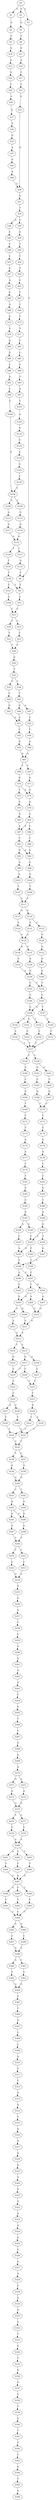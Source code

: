 strict digraph  {
	S0 -> S1 [ label = G ];
	S0 -> S2 [ label = G ];
	S0 -> S3 [ label = A ];
	S1 -> S4 [ label = A ];
	S2 -> S5 [ label = G ];
	S3 -> S6 [ label = T ];
	S4 -> S7 [ label = C ];
	S5 -> S8 [ label = T ];
	S6 -> S9 [ label = T ];
	S7 -> S10 [ label = G ];
	S8 -> S11 [ label = G ];
	S9 -> S12 [ label = C ];
	S10 -> S13 [ label = A ];
	S11 -> S14 [ label = A ];
	S12 -> S15 [ label = C ];
	S13 -> S16 [ label = A ];
	S14 -> S17 [ label = C ];
	S15 -> S18 [ label = T ];
	S15 -> S19 [ label = C ];
	S16 -> S20 [ label = T ];
	S17 -> S21 [ label = C ];
	S18 -> S22 [ label = T ];
	S19 -> S23 [ label = T ];
	S20 -> S24 [ label = A ];
	S21 -> S25 [ label = A ];
	S22 -> S26 [ label = T ];
	S23 -> S26 [ label = T ];
	S24 -> S27 [ label = G ];
	S25 -> S28 [ label = G ];
	S26 -> S29 [ label = G ];
	S27 -> S30 [ label = T ];
	S28 -> S31 [ label = G ];
	S29 -> S32 [ label = T ];
	S30 -> S33 [ label = G ];
	S31 -> S34 [ label = T ];
	S32 -> S35 [ label = C ];
	S32 -> S36 [ label = T ];
	S33 -> S37 [ label = A ];
	S34 -> S38 [ label = A ];
	S34 -> S39 [ label = C ];
	S35 -> S40 [ label = C ];
	S36 -> S41 [ label = T ];
	S37 -> S42 [ label = G ];
	S38 -> S43 [ label = C ];
	S39 -> S44 [ label = G ];
	S40 -> S45 [ label = G ];
	S41 -> S46 [ label = G ];
	S41 -> S47 [ label = A ];
	S42 -> S48 [ label = A ];
	S43 -> S49 [ label = C ];
	S44 -> S50 [ label = T ];
	S45 -> S51 [ label = A ];
	S46 -> S51 [ label = A ];
	S47 -> S52 [ label = C ];
	S48 -> S28 [ label = G ];
	S49 -> S53 [ label = C ];
	S50 -> S54 [ label = T ];
	S51 -> S55 [ label = C ];
	S52 -> S56 [ label = T ];
	S53 -> S57 [ label = G ];
	S54 -> S58 [ label = T ];
	S55 -> S59 [ label = G ];
	S56 -> S60 [ label = G ];
	S57 -> S61 [ label = A ];
	S58 -> S62 [ label = C ];
	S59 -> S63 [ label = G ];
	S60 -> S63 [ label = G ];
	S61 -> S64 [ label = G ];
	S62 -> S65 [ label = C ];
	S63 -> S66 [ label = T ];
	S63 -> S67 [ label = C ];
	S64 -> S68 [ label = A ];
	S65 -> S69 [ label = C ];
	S66 -> S70 [ label = G ];
	S67 -> S71 [ label = G ];
	S68 -> S72 [ label = G ];
	S69 -> S73 [ label = T ];
	S70 -> S74 [ label = A ];
	S70 -> S75 [ label = T ];
	S71 -> S74 [ label = A ];
	S72 -> S76 [ label = A ];
	S73 -> S77 [ label = T ];
	S74 -> S78 [ label = A ];
	S75 -> S79 [ label = C ];
	S76 -> S80 [ label = A ];
	S77 -> S81 [ label = T ];
	S78 -> S82 [ label = A ];
	S79 -> S83 [ label = A ];
	S80 -> S84 [ label = G ];
	S81 -> S85 [ label = C ];
	S82 -> S86 [ label = C ];
	S82 -> S87 [ label = A ];
	S83 -> S87 [ label = A ];
	S84 -> S88 [ label = T ];
	S85 -> S89 [ label = C ];
	S86 -> S90 [ label = C ];
	S87 -> S91 [ label = C ];
	S88 -> S92 [ label = A ];
	S89 -> S93 [ label = T ];
	S90 -> S94 [ label = A ];
	S91 -> S94 [ label = A ];
	S91 -> S95 [ label = G ];
	S92 -> S96 [ label = C ];
	S93 -> S97 [ label = A ];
	S94 -> S98 [ label = A ];
	S95 -> S99 [ label = A ];
	S96 -> S100 [ label = C ];
	S97 -> S101 [ label = T ];
	S98 -> S102 [ label = G ];
	S99 -> S103 [ label = A ];
	S100 -> S104 [ label = T ];
	S101 -> S105 [ label = C ];
	S102 -> S106 [ label = T ];
	S103 -> S107 [ label = T ];
	S104 -> S108 [ label = A ];
	S104 -> S109 [ label = C ];
	S105 -> S110 [ label = G ];
	S106 -> S111 [ label = C ];
	S107 -> S111 [ label = C ];
	S108 -> S112 [ label = A ];
	S109 -> S113 [ label = C ];
	S110 -> S114 [ label = C ];
	S111 -> S115 [ label = G ];
	S111 -> S116 [ label = A ];
	S112 -> S117 [ label = A ];
	S113 -> S118 [ label = A ];
	S114 -> S119 [ label = A ];
	S115 -> S120 [ label = A ];
	S116 -> S121 [ label = A ];
	S116 -> S122 [ label = C ];
	S117 -> S123 [ label = G ];
	S118 -> S123 [ label = G ];
	S119 -> S124 [ label = A ];
	S120 -> S125 [ label = A ];
	S121 -> S125 [ label = A ];
	S122 -> S126 [ label = G ];
	S123 -> S127 [ label = C ];
	S123 -> S128 [ label = T ];
	S124 -> S129 [ label = C ];
	S125 -> S130 [ label = A ];
	S125 -> S131 [ label = G ];
	S126 -> S132 [ label = G ];
	S127 -> S133 [ label = A ];
	S128 -> S134 [ label = T ];
	S129 -> S104 [ label = T ];
	S130 -> S135 [ label = A ];
	S131 -> S136 [ label = A ];
	S132 -> S137 [ label = G ];
	S133 -> S6 [ label = T ];
	S134 -> S138 [ label = T ];
	S135 -> S139 [ label = G ];
	S136 -> S139 [ label = G ];
	S137 -> S140 [ label = G ];
	S138 -> S141 [ label = C ];
	S138 -> S9 [ label = T ];
	S139 -> S142 [ label = T ];
	S139 -> S143 [ label = C ];
	S140 -> S142 [ label = T ];
	S141 -> S144 [ label = C ];
	S142 -> S145 [ label = C ];
	S143 -> S146 [ label = C ];
	S144 -> S15 [ label = C ];
	S145 -> S147 [ label = T ];
	S145 -> S148 [ label = G ];
	S146 -> S148 [ label = G ];
	S147 -> S149 [ label = C ];
	S148 -> S150 [ label = A ];
	S148 -> S151 [ label = G ];
	S148 -> S152 [ label = T ];
	S149 -> S153 [ label = C ];
	S150 -> S154 [ label = C ];
	S151 -> S155 [ label = C ];
	S152 -> S156 [ label = C ];
	S153 -> S157 [ label = T ];
	S154 -> S157 [ label = T ];
	S155 -> S157 [ label = T ];
	S156 -> S157 [ label = T ];
	S157 -> S158 [ label = C ];
	S157 -> S159 [ label = T ];
	S158 -> S160 [ label = A ];
	S159 -> S161 [ label = A ];
	S159 -> S162 [ label = G ];
	S160 -> S163 [ label = C ];
	S161 -> S164 [ label = T ];
	S162 -> S165 [ label = C ];
	S163 -> S166 [ label = G ];
	S164 -> S167 [ label = G ];
	S165 -> S168 [ label = G ];
	S166 -> S169 [ label = T ];
	S167 -> S170 [ label = C ];
	S168 -> S170 [ label = C ];
	S169 -> S171 [ label = C ];
	S170 -> S172 [ label = C ];
	S171 -> S173 [ label = T ];
	S172 -> S174 [ label = C ];
	S173 -> S175 [ label = A ];
	S174 -> S176 [ label = G ];
	S175 -> S177 [ label = A ];
	S176 -> S178 [ label = A ];
	S177 -> S179 [ label = T ];
	S178 -> S180 [ label = C ];
	S179 -> S181 [ label = T ];
	S180 -> S182 [ label = C ];
	S181 -> S183 [ label = A ];
	S182 -> S184 [ label = G ];
	S183 -> S185 [ label = C ];
	S184 -> S186 [ label = T ];
	S185 -> S187 [ label = G ];
	S186 -> S188 [ label = A ];
	S187 -> S189 [ label = A ];
	S187 -> S190 [ label = G ];
	S188 -> S191 [ label = G ];
	S189 -> S192 [ label = C ];
	S190 -> S193 [ label = C ];
	S191 -> S194 [ label = T ];
	S191 -> S193 [ label = C ];
	S192 -> S195 [ label = A ];
	S193 -> S196 [ label = T ];
	S193 -> S195 [ label = A ];
	S194 -> S197 [ label = A ];
	S195 -> S198 [ label = T ];
	S196 -> S199 [ label = T ];
	S197 -> S198 [ label = T ];
	S198 -> S200 [ label = A ];
	S198 -> S201 [ label = C ];
	S199 -> S201 [ label = C ];
	S200 -> S202 [ label = C ];
	S201 -> S203 [ label = C ];
	S201 -> S204 [ label = G ];
	S202 -> S205 [ label = G ];
	S203 -> S206 [ label = A ];
	S203 -> S205 [ label = G ];
	S204 -> S207 [ label = A ];
	S205 -> S208 [ label = G ];
	S205 -> S209 [ label = A ];
	S206 -> S210 [ label = G ];
	S207 -> S210 [ label = G ];
	S208 -> S211 [ label = A ];
	S209 -> S212 [ label = A ];
	S210 -> S211 [ label = A ];
	S211 -> S213 [ label = A ];
	S212 -> S213 [ label = A ];
	S213 -> S214 [ label = T ];
	S213 -> S215 [ label = C ];
	S214 -> S216 [ label = G ];
	S215 -> S217 [ label = G ];
	S215 -> S218 [ label = A ];
	S216 -> S219 [ label = T ];
	S217 -> S220 [ label = C ];
	S217 -> S219 [ label = T ];
	S218 -> S221 [ label = C ];
	S219 -> S222 [ label = A ];
	S220 -> S223 [ label = C ];
	S221 -> S223 [ label = C ];
	S222 -> S224 [ label = C ];
	S223 -> S225 [ label = C ];
	S224 -> S226 [ label = C ];
	S224 -> S227 [ label = A ];
	S225 -> S228 [ label = G ];
	S226 -> S229 [ label = T ];
	S227 -> S230 [ label = C ];
	S228 -> S231 [ label = C ];
	S228 -> S232 [ label = T ];
	S229 -> S233 [ label = T ];
	S230 -> S234 [ label = T ];
	S231 -> S234 [ label = T ];
	S232 -> S233 [ label = T ];
	S233 -> S235 [ label = C ];
	S234 -> S235 [ label = C ];
	S235 -> S236 [ label = T ];
	S235 -> S237 [ label = C ];
	S236 -> S238 [ label = A ];
	S237 -> S239 [ label = A ];
	S238 -> S240 [ label = G ];
	S239 -> S240 [ label = G ];
	S240 -> S241 [ label = C ];
	S240 -> S242 [ label = T ];
	S241 -> S243 [ label = A ];
	S242 -> S244 [ label = A ];
	S243 -> S245 [ label = A ];
	S243 -> S246 [ label = G ];
	S244 -> S246 [ label = G ];
	S245 -> S247 [ label = G ];
	S246 -> S248 [ label = G ];
	S247 -> S249 [ label = T ];
	S248 -> S249 [ label = T ];
	S249 -> S250 [ label = T ];
	S249 -> S251 [ label = C ];
	S250 -> S252 [ label = C ];
	S251 -> S253 [ label = C ];
	S252 -> S254 [ label = G ];
	S253 -> S254 [ label = G ];
	S254 -> S255 [ label = A ];
	S255 -> S256 [ label = G ];
	S256 -> S257 [ label = A ];
	S257 -> S258 [ label = C ];
	S258 -> S259 [ label = C ];
	S259 -> S260 [ label = A ];
	S260 -> S261 [ label = A ];
	S261 -> S262 [ label = G ];
	S262 -> S263 [ label = A ];
	S263 -> S264 [ label = C ];
	S264 -> S265 [ label = G ];
	S265 -> S266 [ label = T ];
	S266 -> S267 [ label = C ];
	S267 -> S268 [ label = G ];
	S268 -> S269 [ label = A ];
	S269 -> S270 [ label = A ];
	S270 -> S271 [ label = G ];
	S270 -> S272 [ label = A ];
	S271 -> S273 [ label = A ];
	S272 -> S274 [ label = A ];
	S273 -> S275 [ label = G ];
	S274 -> S275 [ label = G ];
	S275 -> S276 [ label = T ];
	S275 -> S277 [ label = C ];
	S276 -> S278 [ label = C ];
	S277 -> S279 [ label = C ];
	S278 -> S280 [ label = A ];
	S279 -> S280 [ label = A ];
	S280 -> S281 [ label = A ];
	S280 -> S282 [ label = C ];
	S280 -> S283 [ label = T ];
	S281 -> S284 [ label = T ];
	S282 -> S285 [ label = T ];
	S283 -> S286 [ label = T ];
	S284 -> S287 [ label = A ];
	S285 -> S287 [ label = A ];
	S286 -> S287 [ label = A ];
	S287 -> S288 [ label = A ];
	S287 -> S289 [ label = T ];
	S287 -> S290 [ label = C ];
	S288 -> S291 [ label = T ];
	S289 -> S292 [ label = T ];
	S290 -> S293 [ label = T ];
	S291 -> S294 [ label = C ];
	S292 -> S294 [ label = C ];
	S293 -> S294 [ label = C ];
	S294 -> S295 [ label = A ];
	S294 -> S296 [ label = G ];
	S295 -> S297 [ label = C ];
	S296 -> S298 [ label = C ];
	S297 -> S299 [ label = A ];
	S298 -> S299 [ label = A ];
	S299 -> S300 [ label = A ];
	S299 -> S301 [ label = C ];
	S300 -> S302 [ label = T ];
	S301 -> S303 [ label = T ];
	S302 -> S304 [ label = G ];
	S303 -> S304 [ label = G ];
	S304 -> S305 [ label = G ];
	S305 -> S306 [ label = T ];
	S306 -> S307 [ label = A ];
	S307 -> S308 [ label = C ];
	S308 -> S309 [ label = C ];
	S309 -> S310 [ label = A ];
	S310 -> S311 [ label = T ];
	S311 -> S312 [ label = C ];
	S312 -> S313 [ label = A ];
	S313 -> S314 [ label = A ];
	S314 -> S315 [ label = C ];
	S315 -> S316 [ label = G ];
	S316 -> S317 [ label = G ];
	S317 -> S318 [ label = G ];
	S318 -> S319 [ label = G ];
	S319 -> S320 [ label = A ];
	S320 -> S321 [ label = A ];
	S321 -> S322 [ label = A ];
	S322 -> S323 [ label = A ];
	S323 -> S324 [ label = A ];
	S324 -> S325 [ label = G ];
	S325 -> S326 [ label = C ];
	S326 -> S327 [ label = G ];
	S327 -> S328 [ label = A ];
	S328 -> S329 [ label = C ];
	S329 -> S330 [ label = G ];
	S330 -> S331 [ label = A ];
	S331 -> S332 [ label = G ];
	S332 -> S333 [ label = T ];
	S333 -> S334 [ label = G ];
	S334 -> S335 [ label = T ];
	S335 -> S336 [ label = G ];
	S336 -> S337 [ label = G ];
	S337 -> S338 [ label = T ];
	S338 -> S339 [ label = T ];
	S339 -> S340 [ label = G ];
	S340 -> S341 [ label = T ];
	S341 -> S342 [ label = T ];
	S342 -> S343 [ label = C ];
	S343 -> S344 [ label = G ];
	S344 -> S345 [ label = T ];
	S345 -> S346 [ label = A ];
}
